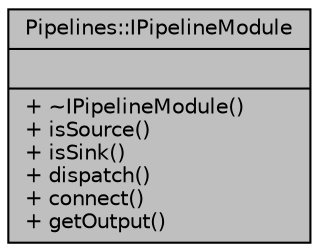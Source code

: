 digraph "Pipelines::IPipelineModule"
{
 // INTERACTIVE_SVG=YES
  edge [fontname="Helvetica",fontsize="10",labelfontname="Helvetica",labelfontsize="10"];
  node [fontname="Helvetica",fontsize="10",shape=record];
  Node1 [label="{Pipelines::IPipelineModule\n||+ ~IPipelineModule()\l+ isSource()\l+ isSink()\l+ dispatch()\l+ connect()\l+ getOutput()\l}",height=0.2,width=0.4,color="black", fillcolor="grey75", style="filled", fontcolor="black"];
}
